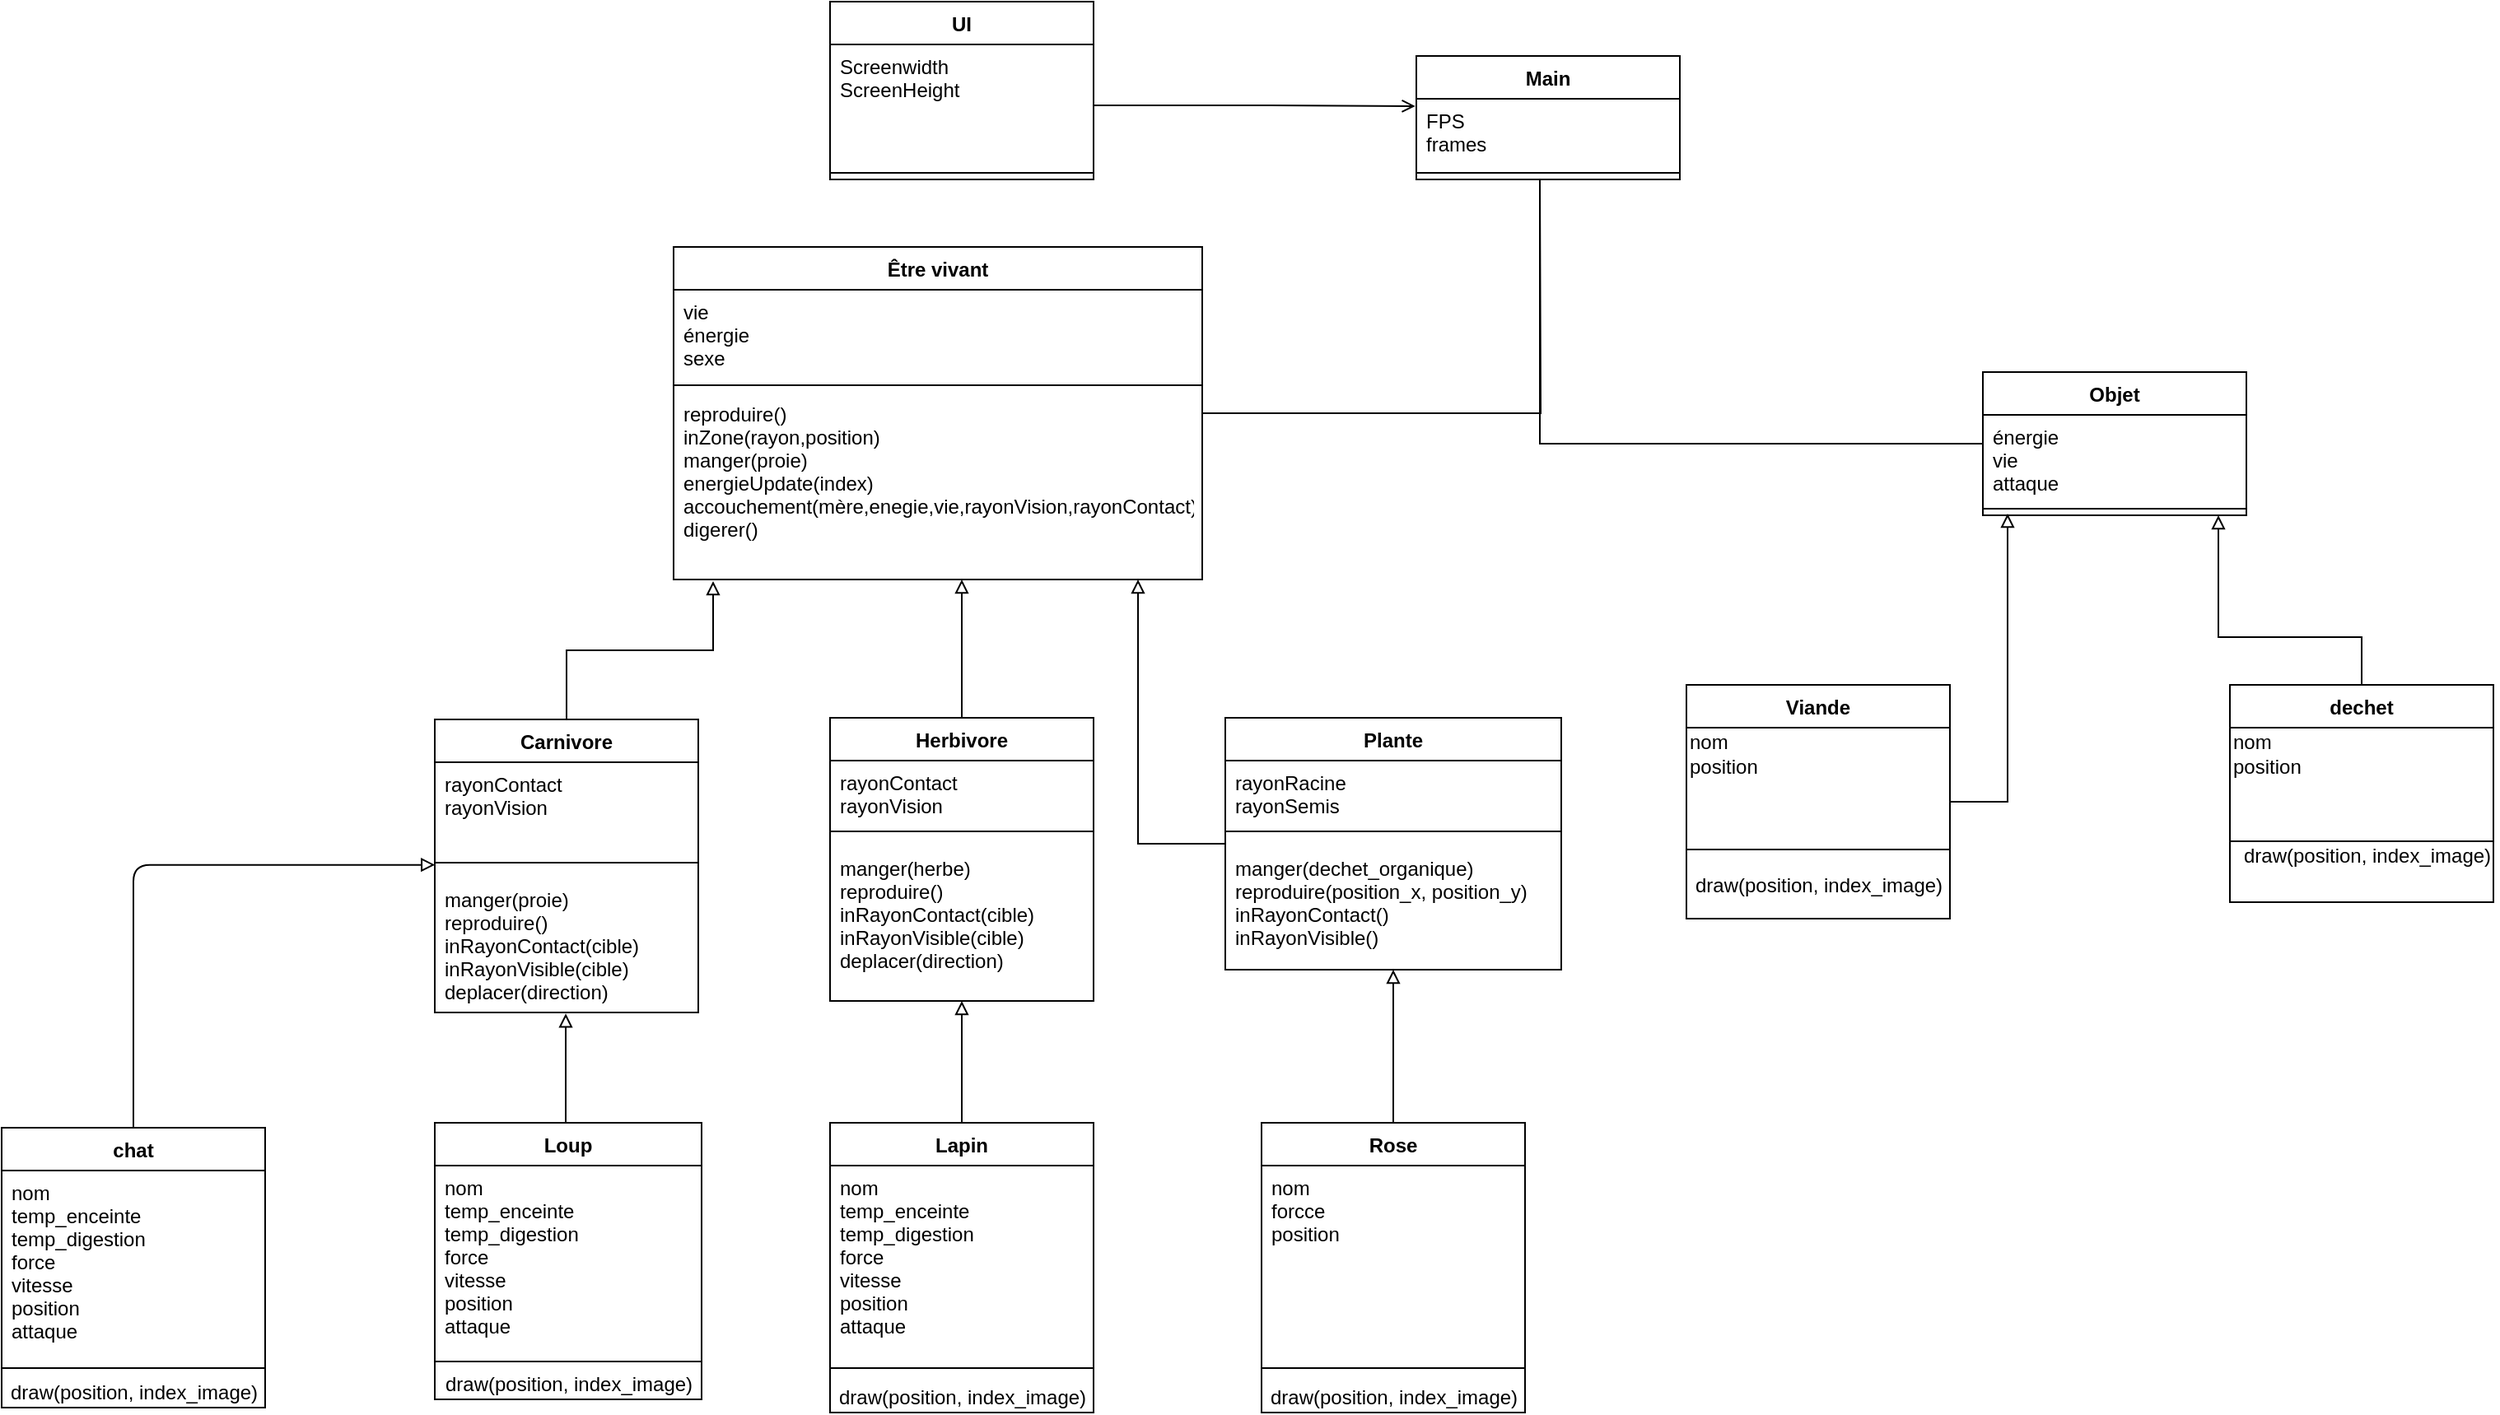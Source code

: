 <mxfile version="15.9.4" type="onedrive"><diagram id="C5RBs43oDa-KdzZeNtuy" name="Page-1"><mxGraphModel dx="2062" dy="1209" grid="0" gridSize="10" guides="1" tooltips="1" connect="1" arrows="1" fold="1" page="1" pageScale="1" pageWidth="2339" pageHeight="3300" background="none" math="0" shadow="0"><root><mxCell id="WIyWlLk6GJQsqaUBKTNV-0"/><mxCell id="WIyWlLk6GJQsqaUBKTNV-1" parent="WIyWlLk6GJQsqaUBKTNV-0"/><mxCell id="qqY5NxQBTnDj3dxJm5_0-12" style="edgeStyle=orthogonalEdgeStyle;orthogonalLoop=1;jettySize=auto;html=1;rounded=0;endArrow=none;endFill=0;" parent="WIyWlLk6GJQsqaUBKTNV-1" source="qqY5NxQBTnDj3dxJm5_0-4" edge="1"><mxGeometry relative="1" as="geometry"><mxPoint x="1131" y="274" as="targetPoint"/></mxGeometry></mxCell><mxCell id="qqY5NxQBTnDj3dxJm5_0-4" value="Être vivant" style="swimlane;fontStyle=1;align=center;verticalAlign=top;childLayout=stackLayout;horizontal=1;startSize=26;horizontalStack=0;resizeParent=1;resizeParentMax=0;resizeLast=0;collapsible=1;marginBottom=0;rounded=0;" parent="WIyWlLk6GJQsqaUBKTNV-1" vertex="1"><mxGeometry x="605" y="314" width="321" height="202" as="geometry"/></mxCell><mxCell id="qqY5NxQBTnDj3dxJm5_0-5" value="vie&#10;énergie&#10;sexe&#10;" style="text;strokeColor=none;fillColor=none;align=left;verticalAlign=top;spacingLeft=4;spacingRight=4;overflow=hidden;rotatable=0;points=[[0,0.5],[1,0.5]];portConstraint=eastwest;rounded=0;" parent="qqY5NxQBTnDj3dxJm5_0-4" vertex="1"><mxGeometry y="26" width="321" height="54" as="geometry"/></mxCell><mxCell id="qqY5NxQBTnDj3dxJm5_0-6" value="" style="line;strokeWidth=1;fillColor=none;align=left;verticalAlign=middle;spacingTop=-1;spacingLeft=3;spacingRight=3;rotatable=0;labelPosition=right;points=[];portConstraint=eastwest;rounded=0;" parent="qqY5NxQBTnDj3dxJm5_0-4" vertex="1"><mxGeometry y="80" width="321" height="8" as="geometry"/></mxCell><mxCell id="qqY5NxQBTnDj3dxJm5_0-7" value="reproduire()&#10;inZone(rayon,position)&#10;manger(proie)&#10;energieUpdate(index)&#10;accouchement(mère,enegie,vie,rayonVision,rayonContact)&#10;digerer()&#10;" style="text;strokeColor=none;fillColor=none;align=left;verticalAlign=top;spacingLeft=4;spacingRight=4;overflow=hidden;rotatable=0;points=[[0,0.5],[1,0.5]];portConstraint=eastwest;rounded=0;" parent="qqY5NxQBTnDj3dxJm5_0-4" vertex="1"><mxGeometry y="88" width="321" height="114" as="geometry"/></mxCell><mxCell id="qqY5NxQBTnDj3dxJm5_0-18" style="edgeStyle=orthogonalEdgeStyle;orthogonalLoop=1;jettySize=auto;html=1;rounded=0;endArrow=none;endFill=0;" parent="WIyWlLk6GJQsqaUBKTNV-1" source="qqY5NxQBTnDj3dxJm5_0-14" edge="1"><mxGeometry relative="1" as="geometry"><mxPoint x="1131" y="273" as="targetPoint"/><Array as="points"><mxPoint x="1131" y="434"/><mxPoint x="1131" y="283"/></Array></mxGeometry></mxCell><mxCell id="qqY5NxQBTnDj3dxJm5_0-14" value="Objet" style="swimlane;fontStyle=1;align=center;verticalAlign=top;childLayout=stackLayout;horizontal=1;startSize=26;horizontalStack=0;resizeParent=1;resizeParentMax=0;resizeLast=0;collapsible=1;marginBottom=0;rounded=0;" parent="WIyWlLk6GJQsqaUBKTNV-1" vertex="1"><mxGeometry x="1400" y="390" width="160" height="87" as="geometry"/></mxCell><mxCell id="qqY5NxQBTnDj3dxJm5_0-15" value="énergie&#10;vie&#10;attaque" style="text;strokeColor=none;fillColor=none;align=left;verticalAlign=top;spacingLeft=4;spacingRight=4;overflow=hidden;rotatable=0;points=[[0,0.5],[1,0.5]];portConstraint=eastwest;rounded=0;" parent="qqY5NxQBTnDj3dxJm5_0-14" vertex="1"><mxGeometry y="26" width="160" height="53" as="geometry"/></mxCell><mxCell id="qqY5NxQBTnDj3dxJm5_0-16" value="" style="line;strokeWidth=1;fillColor=none;align=left;verticalAlign=middle;spacingTop=-1;spacingLeft=3;spacingRight=3;rotatable=0;labelPosition=right;points=[];portConstraint=eastwest;rounded=0;" parent="qqY5NxQBTnDj3dxJm5_0-14" vertex="1"><mxGeometry y="79" width="160" height="8" as="geometry"/></mxCell><mxCell id="qqY5NxQBTnDj3dxJm5_0-27" style="edgeStyle=orthogonalEdgeStyle;orthogonalLoop=1;jettySize=auto;html=1;rounded=0;endArrow=block;endFill=0;" parent="WIyWlLk6GJQsqaUBKTNV-1" source="qqY5NxQBTnDj3dxJm5_0-23" edge="1"><mxGeometry relative="1" as="geometry"><mxPoint x="629" y="517" as="targetPoint"/><Array as="points"><mxPoint x="540" y="559"/><mxPoint x="629" y="559"/></Array></mxGeometry></mxCell><mxCell id="qqY5NxQBTnDj3dxJm5_0-23" value="Carnivore" style="swimlane;fontStyle=1;align=center;verticalAlign=top;childLayout=stackLayout;horizontal=1;startSize=26;horizontalStack=0;resizeParent=1;resizeParentMax=0;resizeLast=0;collapsible=1;marginBottom=0;rounded=0;" parent="WIyWlLk6GJQsqaUBKTNV-1" vertex="1"><mxGeometry x="460" y="601" width="160" height="178" as="geometry"/></mxCell><mxCell id="qqY5NxQBTnDj3dxJm5_0-24" value="rayonContact&#10;rayonVision&#10;" style="text;strokeColor=none;fillColor=none;align=left;verticalAlign=top;spacingLeft=4;spacingRight=4;overflow=hidden;rotatable=0;points=[[0,0.5],[1,0.5]];portConstraint=eastwest;rounded=0;" parent="qqY5NxQBTnDj3dxJm5_0-23" vertex="1"><mxGeometry y="26" width="160" height="52" as="geometry"/></mxCell><mxCell id="qqY5NxQBTnDj3dxJm5_0-25" value="" style="line;strokeWidth=1;fillColor=none;align=left;verticalAlign=middle;spacingTop=-1;spacingLeft=3;spacingRight=3;rotatable=0;labelPosition=right;points=[];portConstraint=eastwest;rounded=0;" parent="qqY5NxQBTnDj3dxJm5_0-23" vertex="1"><mxGeometry y="78" width="160" height="18" as="geometry"/></mxCell><mxCell id="qqY5NxQBTnDj3dxJm5_0-26" value="manger(proie)&#10;reproduire()&#10;inRayonContact(cible)&#10;inRayonVisible(cible)&#10;deplacer(direction)&#10;" style="text;strokeColor=none;fillColor=none;align=left;verticalAlign=top;spacingLeft=4;spacingRight=4;overflow=hidden;rotatable=0;points=[[0,0.5],[1,0.5]];portConstraint=eastwest;rounded=0;" parent="qqY5NxQBTnDj3dxJm5_0-23" vertex="1"><mxGeometry y="96" width="160" height="82" as="geometry"/></mxCell><mxCell id="qqY5NxQBTnDj3dxJm5_0-33" style="edgeStyle=orthogonalEdgeStyle;orthogonalLoop=1;jettySize=auto;html=1;rounded=0;endArrow=block;endFill=0;" parent="WIyWlLk6GJQsqaUBKTNV-1" source="qqY5NxQBTnDj3dxJm5_0-28" edge="1"><mxGeometry relative="1" as="geometry"><mxPoint x="780" y="516" as="targetPoint"/><Array as="points"><mxPoint x="780" y="516"/></Array></mxGeometry></mxCell><mxCell id="qqY5NxQBTnDj3dxJm5_0-28" value="Herbivore" style="swimlane;fontStyle=1;align=center;verticalAlign=top;childLayout=stackLayout;horizontal=1;startSize=26;horizontalStack=0;resizeParent=1;resizeParentMax=0;resizeLast=0;collapsible=1;marginBottom=0;rounded=0;" parent="WIyWlLk6GJQsqaUBKTNV-1" vertex="1"><mxGeometry x="700" y="600" width="160" height="172" as="geometry"/></mxCell><mxCell id="qqY5NxQBTnDj3dxJm5_0-29" value="rayonContact&#10;rayonVision&#10;&#10;&#10;" style="text;strokeColor=none;fillColor=none;align=left;verticalAlign=top;spacingLeft=4;spacingRight=4;overflow=hidden;rotatable=0;points=[[0,0.5],[1,0.5]];portConstraint=eastwest;rounded=0;" parent="qqY5NxQBTnDj3dxJm5_0-28" vertex="1"><mxGeometry y="26" width="160" height="34" as="geometry"/></mxCell><mxCell id="qqY5NxQBTnDj3dxJm5_0-30" value="" style="line;strokeWidth=1;fillColor=none;align=left;verticalAlign=middle;spacingTop=-1;spacingLeft=3;spacingRight=3;rotatable=0;labelPosition=right;points=[];portConstraint=eastwest;rounded=0;" parent="qqY5NxQBTnDj3dxJm5_0-28" vertex="1"><mxGeometry y="60" width="160" height="18" as="geometry"/></mxCell><mxCell id="qqY5NxQBTnDj3dxJm5_0-31" value="manger(herbe)&#10;reproduire()&#10;inRayonContact(cible)&#10;inRayonVisible(cible)&#10;deplacer(direction)&#10;&#10;&#10;" style="text;strokeColor=none;fillColor=none;align=left;verticalAlign=top;spacingLeft=4;spacingRight=4;overflow=hidden;rotatable=0;points=[[0,0.5],[1,0.5]];portConstraint=eastwest;rounded=0;" parent="qqY5NxQBTnDj3dxJm5_0-28" vertex="1"><mxGeometry y="78" width="160" height="94" as="geometry"/></mxCell><mxCell id="qqY5NxQBTnDj3dxJm5_0-38" style="edgeStyle=orthogonalEdgeStyle;orthogonalLoop=1;jettySize=auto;html=1;rounded=0;endArrow=block;endFill=0;" parent="WIyWlLk6GJQsqaUBKTNV-1" source="qqY5NxQBTnDj3dxJm5_0-34" edge="1"><mxGeometry relative="1" as="geometry"><mxPoint x="887" y="516" as="targetPoint"/><Array as="points"><mxPoint x="887" y="677"/><mxPoint x="887" y="516"/></Array></mxGeometry></mxCell><mxCell id="qqY5NxQBTnDj3dxJm5_0-34" value="Plante" style="swimlane;fontStyle=1;align=center;verticalAlign=top;childLayout=stackLayout;horizontal=1;startSize=26;horizontalStack=0;resizeParent=1;resizeParentMax=0;resizeLast=0;collapsible=1;marginBottom=0;rounded=0;" parent="WIyWlLk6GJQsqaUBKTNV-1" vertex="1"><mxGeometry x="940" y="600" width="204" height="153" as="geometry"/></mxCell><mxCell id="qqY5NxQBTnDj3dxJm5_0-35" value="rayonRacine&#10;rayonSemis&#10;&#10;&#10;" style="text;strokeColor=none;fillColor=none;align=left;verticalAlign=top;spacingLeft=4;spacingRight=4;overflow=hidden;rotatable=0;points=[[0,0.5],[1,0.5]];portConstraint=eastwest;rounded=0;" parent="qqY5NxQBTnDj3dxJm5_0-34" vertex="1"><mxGeometry y="26" width="204" height="34" as="geometry"/></mxCell><mxCell id="qqY5NxQBTnDj3dxJm5_0-36" value="" style="line;strokeWidth=1;fillColor=none;align=left;verticalAlign=middle;spacingTop=-1;spacingLeft=3;spacingRight=3;rotatable=0;labelPosition=right;points=[];portConstraint=eastwest;rounded=0;" parent="qqY5NxQBTnDj3dxJm5_0-34" vertex="1"><mxGeometry y="60" width="204" height="18" as="geometry"/></mxCell><mxCell id="qqY5NxQBTnDj3dxJm5_0-37" value="manger(dechet_organique)&#10;reproduire(position_x, position_y)&#10;inRayonContact()&#10;inRayonVisible()&#10;&#10;" style="text;strokeColor=none;fillColor=none;align=left;verticalAlign=top;spacingLeft=4;spacingRight=4;overflow=hidden;rotatable=0;points=[[0,0.5],[1,0.5]];portConstraint=eastwest;rounded=0;" parent="qqY5NxQBTnDj3dxJm5_0-34" vertex="1"><mxGeometry y="78" width="204" height="75" as="geometry"/></mxCell><mxCell id="qqY5NxQBTnDj3dxJm5_0-44" style="edgeStyle=orthogonalEdgeStyle;orthogonalLoop=1;jettySize=auto;html=1;rounded=0;endArrow=block;endFill=0;" parent="WIyWlLk6GJQsqaUBKTNV-1" source="qqY5NxQBTnDj3dxJm5_0-39" edge="1"><mxGeometry relative="1" as="geometry"><mxPoint x="1415" y="476" as="targetPoint"/><Array as="points"><mxPoint x="1415" y="651"/><mxPoint x="1415" y="476"/></Array></mxGeometry></mxCell><mxCell id="qqY5NxQBTnDj3dxJm5_0-39" value="Viande" style="swimlane;fontStyle=1;align=center;verticalAlign=top;childLayout=stackLayout;horizontal=1;startSize=26;horizontalStack=0;resizeParent=1;resizeParentMax=0;resizeLast=0;collapsible=1;marginBottom=0;rounded=0;" parent="WIyWlLk6GJQsqaUBKTNV-1" vertex="1"><mxGeometry x="1220" y="580" width="160" height="142" as="geometry"><mxRectangle x="1220" y="580" width="70" height="26" as="alternateBounds"/></mxGeometry></mxCell><mxCell id="qqY5NxQBTnDj3dxJm5_0-56" value="nom&lt;br&gt;position" style="text;html=1;align=left;verticalAlign=middle;resizable=0;points=[];autosize=1;strokeColor=none;fillColor=none;rounded=0;" parent="qqY5NxQBTnDj3dxJm5_0-39" vertex="1"><mxGeometry y="26" width="160" height="32" as="geometry"/></mxCell><mxCell id="qqY5NxQBTnDj3dxJm5_0-41" value="" style="line;strokeWidth=1;fillColor=none;align=left;verticalAlign=middle;spacingTop=-1;spacingLeft=3;spacingRight=3;rotatable=0;labelPosition=right;points=[];portConstraint=eastwest;rounded=0;" parent="qqY5NxQBTnDj3dxJm5_0-39" vertex="1"><mxGeometry y="58" width="160" height="84" as="geometry"/></mxCell><mxCell id="qqY5NxQBTnDj3dxJm5_0-49" style="edgeStyle=orthogonalEdgeStyle;orthogonalLoop=1;jettySize=auto;html=1;rounded=0;endArrow=block;endFill=0;" parent="WIyWlLk6GJQsqaUBKTNV-1" source="qqY5NxQBTnDj3dxJm5_0-45" edge="1"><mxGeometry relative="1" as="geometry"><Array as="points"><mxPoint x="1630" y="551"/><mxPoint x="1543" y="551"/><mxPoint x="1543" y="477"/></Array><mxPoint x="1543" y="477" as="targetPoint"/></mxGeometry></mxCell><mxCell id="qqY5NxQBTnDj3dxJm5_0-45" value="dechet" style="swimlane;fontStyle=1;align=center;verticalAlign=top;childLayout=stackLayout;horizontal=1;startSize=26;horizontalStack=0;resizeParent=1;resizeParentMax=0;resizeLast=0;collapsible=1;marginBottom=0;rounded=0;" parent="WIyWlLk6GJQsqaUBKTNV-1" vertex="1"><mxGeometry x="1550" y="580" width="160" height="132" as="geometry"/></mxCell><mxCell id="qqY5NxQBTnDj3dxJm5_0-57" value="nom&lt;br&gt;position" style="text;html=1;align=left;verticalAlign=middle;resizable=0;points=[];autosize=1;strokeColor=none;fillColor=none;rounded=0;" parent="qqY5NxQBTnDj3dxJm5_0-45" vertex="1"><mxGeometry y="26" width="160" height="32" as="geometry"/></mxCell><mxCell id="qqY5NxQBTnDj3dxJm5_0-47" value="" style="line;strokeWidth=1;fillColor=none;align=left;verticalAlign=middle;spacingTop=-1;spacingLeft=3;spacingRight=3;rotatable=0;labelPosition=right;points=[];portConstraint=eastwest;rounded=0;" parent="qqY5NxQBTnDj3dxJm5_0-45" vertex="1"><mxGeometry y="58" width="160" height="74" as="geometry"/></mxCell><mxCell id="qqY5NxQBTnDj3dxJm5_0-58" style="edgeStyle=orthogonalEdgeStyle;orthogonalLoop=1;jettySize=auto;html=1;entryX=0.497;entryY=1.008;entryDx=0;entryDy=0;entryPerimeter=0;rounded=0;endArrow=block;endFill=0;" parent="WIyWlLk6GJQsqaUBKTNV-1" source="qqY5NxQBTnDj3dxJm5_0-50" target="qqY5NxQBTnDj3dxJm5_0-26" edge="1"><mxGeometry relative="1" as="geometry"><Array as="points"><mxPoint x="540" y="813"/></Array></mxGeometry></mxCell><mxCell id="qqY5NxQBTnDj3dxJm5_0-50" value="Loup" style="swimlane;fontStyle=1;align=center;verticalAlign=top;childLayout=stackLayout;horizontal=1;startSize=26;horizontalStack=0;resizeParent=1;resizeParentMax=0;resizeLast=0;collapsible=1;marginBottom=0;rounded=0;" parent="WIyWlLk6GJQsqaUBKTNV-1" vertex="1"><mxGeometry x="460" y="846" width="162" height="168" as="geometry"><mxRectangle x="330" y="800" width="60" height="26" as="alternateBounds"/></mxGeometry></mxCell><mxCell id="qqY5NxQBTnDj3dxJm5_0-51" value="nom&#10;temp_enceinte&#10;temp_digestion&#10;force&#10;vitesse&#10;position&#10;attaque" style="text;strokeColor=none;fillColor=none;align=left;verticalAlign=top;spacingLeft=4;spacingRight=4;overflow=hidden;rotatable=0;points=[[0,0.5],[1,0.5]];portConstraint=eastwest;rounded=0;" parent="qqY5NxQBTnDj3dxJm5_0-50" vertex="1"><mxGeometry y="26" width="162" height="114" as="geometry"/></mxCell><mxCell id="qqY5NxQBTnDj3dxJm5_0-52" value="" style="line;strokeWidth=1;fillColor=none;align=left;verticalAlign=middle;spacingTop=-1;spacingLeft=3;spacingRight=3;rotatable=0;labelPosition=right;points=[];portConstraint=eastwest;rounded=0;" parent="qqY5NxQBTnDj3dxJm5_0-50" vertex="1"><mxGeometry y="140" width="162" height="10" as="geometry"/></mxCell><mxCell id="9" value="draw(position, index_image)" style="text;html=1;align=center;verticalAlign=middle;resizable=0;points=[];autosize=1;strokeColor=none;" parent="qqY5NxQBTnDj3dxJm5_0-50" vertex="1"><mxGeometry y="150" width="162" height="18" as="geometry"/></mxCell><mxCell id="qqY5NxQBTnDj3dxJm5_0-87" style="edgeStyle=orthogonalEdgeStyle;orthogonalLoop=1;jettySize=auto;html=1;entryX=0.5;entryY=1;entryDx=0;entryDy=0;entryPerimeter=0;endArrow=block;endFill=0;" parent="WIyWlLk6GJQsqaUBKTNV-1" source="qqY5NxQBTnDj3dxJm5_0-59" target="qqY5NxQBTnDj3dxJm5_0-31" edge="1"><mxGeometry relative="1" as="geometry"/></mxCell><mxCell id="qqY5NxQBTnDj3dxJm5_0-59" value="Lapin" style="swimlane;fontStyle=1;align=center;verticalAlign=top;childLayout=stackLayout;horizontal=1;startSize=26;horizontalStack=0;resizeParent=1;resizeParentMax=0;resizeLast=0;collapsible=1;marginBottom=0;rounded=0;" parent="WIyWlLk6GJQsqaUBKTNV-1" vertex="1"><mxGeometry x="700" y="846" width="160" height="176" as="geometry"/></mxCell><mxCell id="qqY5NxQBTnDj3dxJm5_0-60" value="nom&#10;temp_enceinte&#10;temp_digestion&#10;force&#10;vitesse&#10;position&#10;attaque" style="text;strokeColor=none;fillColor=none;align=left;verticalAlign=top;spacingLeft=4;spacingRight=4;overflow=hidden;rotatable=0;points=[[0,0.5],[1,0.5]];portConstraint=eastwest;rounded=0;" parent="qqY5NxQBTnDj3dxJm5_0-59" vertex="1"><mxGeometry y="26" width="160" height="114" as="geometry"/></mxCell><mxCell id="qqY5NxQBTnDj3dxJm5_0-61" value="" style="line;strokeWidth=1;fillColor=none;align=left;verticalAlign=middle;spacingTop=-1;spacingLeft=3;spacingRight=3;rotatable=0;labelPosition=right;points=[];portConstraint=eastwest;rounded=0;" parent="qqY5NxQBTnDj3dxJm5_0-59" vertex="1"><mxGeometry y="140" width="160" height="18" as="geometry"/></mxCell><mxCell id="14" value="draw(position, index_image)" style="text;html=1;align=center;verticalAlign=middle;resizable=0;points=[];autosize=1;strokeColor=none;" parent="qqY5NxQBTnDj3dxJm5_0-59" vertex="1"><mxGeometry y="158" width="160" height="18" as="geometry"/></mxCell><mxCell id="qqY5NxQBTnDj3dxJm5_0-89" style="edgeStyle=orthogonalEdgeStyle;orthogonalLoop=1;jettySize=auto;html=1;entryX=0.5;entryY=1;entryDx=0;entryDy=0;entryPerimeter=0;endArrow=block;endFill=0;" parent="WIyWlLk6GJQsqaUBKTNV-1" source="qqY5NxQBTnDj3dxJm5_0-65" target="qqY5NxQBTnDj3dxJm5_0-37" edge="1"><mxGeometry relative="1" as="geometry"><Array as="points"><mxPoint x="1042" y="819"/><mxPoint x="1042" y="819"/></Array></mxGeometry></mxCell><mxCell id="qqY5NxQBTnDj3dxJm5_0-65" value="Rose" style="swimlane;fontStyle=1;align=center;verticalAlign=top;childLayout=stackLayout;horizontal=1;startSize=26;horizontalStack=0;resizeParent=1;resizeParentMax=0;resizeLast=0;collapsible=1;marginBottom=0;rounded=0;" parent="WIyWlLk6GJQsqaUBKTNV-1" vertex="1"><mxGeometry x="962" y="846" width="160" height="176" as="geometry"/></mxCell><mxCell id="qqY5NxQBTnDj3dxJm5_0-66" value="nom&#10;forcce&#10;position" style="text;strokeColor=none;fillColor=none;align=left;verticalAlign=top;spacingLeft=4;spacingRight=4;overflow=hidden;rotatable=0;points=[[0,0.5],[1,0.5]];portConstraint=eastwest;rounded=0;" parent="qqY5NxQBTnDj3dxJm5_0-65" vertex="1"><mxGeometry y="26" width="160" height="114" as="geometry"/></mxCell><mxCell id="qqY5NxQBTnDj3dxJm5_0-67" value="" style="line;strokeWidth=1;fillColor=none;align=left;verticalAlign=middle;spacingTop=-1;spacingLeft=3;spacingRight=3;rotatable=0;labelPosition=right;points=[];portConstraint=eastwest;rounded=0;" parent="qqY5NxQBTnDj3dxJm5_0-65" vertex="1"><mxGeometry y="140" width="160" height="18" as="geometry"/></mxCell><mxCell id="15" value="draw(position, index_image)" style="text;html=1;align=center;verticalAlign=middle;resizable=0;points=[];autosize=1;strokeColor=none;" parent="qqY5NxQBTnDj3dxJm5_0-65" vertex="1"><mxGeometry y="158" width="160" height="18" as="geometry"/></mxCell><mxCell id="qqY5NxQBTnDj3dxJm5_0-74" value="Main" style="swimlane;fontStyle=1;align=center;verticalAlign=top;childLayout=stackLayout;horizontal=1;startSize=26;horizontalStack=0;resizeParent=1;resizeParentMax=0;resizeLast=0;collapsible=1;marginBottom=0;rounded=0;" parent="WIyWlLk6GJQsqaUBKTNV-1" vertex="1"><mxGeometry x="1056" y="198" width="160" height="75" as="geometry"/></mxCell><mxCell id="qqY5NxQBTnDj3dxJm5_0-75" value="FPS&#10;frames" style="text;strokeColor=none;fillColor=none;align=left;verticalAlign=top;spacingLeft=4;spacingRight=4;overflow=hidden;rotatable=0;points=[[0,0.5],[1,0.5]];portConstraint=eastwest;rounded=0;" parent="qqY5NxQBTnDj3dxJm5_0-74" vertex="1"><mxGeometry y="26" width="160" height="41" as="geometry"/></mxCell><mxCell id="qqY5NxQBTnDj3dxJm5_0-76" value="" style="line;strokeWidth=1;fillColor=none;align=left;verticalAlign=middle;spacingTop=-1;spacingLeft=3;spacingRight=3;rotatable=0;labelPosition=right;points=[];portConstraint=eastwest;rounded=0;" parent="qqY5NxQBTnDj3dxJm5_0-74" vertex="1"><mxGeometry y="67" width="160" height="8" as="geometry"/></mxCell><mxCell id="qqY5NxQBTnDj3dxJm5_0-78" value="UI" style="swimlane;fontStyle=1;align=center;verticalAlign=top;childLayout=stackLayout;horizontal=1;startSize=26;horizontalStack=0;resizeParent=1;resizeParentMax=0;resizeLast=0;collapsible=1;marginBottom=0;rounded=0;" parent="WIyWlLk6GJQsqaUBKTNV-1" vertex="1"><mxGeometry x="700" y="165" width="160" height="108" as="geometry"/></mxCell><mxCell id="qqY5NxQBTnDj3dxJm5_0-79" value="Screenwidth&#10;ScreenHeight" style="text;strokeColor=none;fillColor=none;align=left;verticalAlign=top;spacingLeft=4;spacingRight=4;overflow=hidden;rotatable=0;points=[[0,0.5],[1,0.5]];portConstraint=eastwest;rounded=0;" parent="qqY5NxQBTnDj3dxJm5_0-78" vertex="1"><mxGeometry y="26" width="160" height="74" as="geometry"/></mxCell><mxCell id="qqY5NxQBTnDj3dxJm5_0-80" value="" style="line;strokeWidth=1;fillColor=none;align=left;verticalAlign=middle;spacingTop=-1;spacingLeft=3;spacingRight=3;rotatable=0;labelPosition=right;points=[];portConstraint=eastwest;rounded=0;" parent="qqY5NxQBTnDj3dxJm5_0-78" vertex="1"><mxGeometry y="100" width="160" height="8" as="geometry"/></mxCell><mxCell id="8" style="edgeStyle=orthogonalEdgeStyle;html=1;exitX=0.5;exitY=0;exitDx=0;exitDy=0;entryX=0.001;entryY=0.575;entryDx=0;entryDy=0;entryPerimeter=0;endArrow=block;endFill=0;" parent="WIyWlLk6GJQsqaUBKTNV-1" source="5" target="qqY5NxQBTnDj3dxJm5_0-25" edge="1"><mxGeometry relative="1" as="geometry"><mxPoint x="300" y="745" as="targetPoint"/></mxGeometry></mxCell><mxCell id="5" value="chat" style="swimlane;fontStyle=1;align=center;verticalAlign=top;childLayout=stackLayout;horizontal=1;startSize=26;horizontalStack=0;resizeParent=1;resizeParentMax=0;resizeLast=0;collapsible=1;marginBottom=0;rounded=0;" parent="WIyWlLk6GJQsqaUBKTNV-1" vertex="1"><mxGeometry x="197" y="849" width="160" height="170" as="geometry"><mxRectangle x="330" y="800" width="60" height="26" as="alternateBounds"/></mxGeometry></mxCell><mxCell id="6" value="nom&#10;temp_enceinte&#10;temp_digestion&#10;force&#10;vitesse&#10;position&#10;attaque" style="text;strokeColor=none;fillColor=none;align=left;verticalAlign=top;spacingLeft=4;spacingRight=4;overflow=hidden;rotatable=0;points=[[0,0.5],[1,0.5]];portConstraint=eastwest;rounded=0;" parent="5" vertex="1"><mxGeometry y="26" width="160" height="114" as="geometry"/></mxCell><mxCell id="7" value="" style="line;strokeWidth=1;fillColor=none;align=left;verticalAlign=middle;spacingTop=-1;spacingLeft=3;spacingRight=3;rotatable=0;labelPosition=right;points=[];portConstraint=eastwest;rounded=0;" parent="5" vertex="1"><mxGeometry y="140" width="160" height="12" as="geometry"/></mxCell><mxCell id="10" value="draw(position, index_image)" style="text;html=1;align=center;verticalAlign=middle;resizable=0;points=[];autosize=1;strokeColor=none;" parent="5" vertex="1"><mxGeometry y="152" width="160" height="18" as="geometry"/></mxCell><mxCell id="16" value="draw(position, index_image)" style="text;html=1;align=center;verticalAlign=middle;resizable=0;points=[];autosize=1;strokeColor=none;" parent="WIyWlLk6GJQsqaUBKTNV-1" vertex="1"><mxGeometry x="1220" y="693" width="160" height="18" as="geometry"/></mxCell><mxCell id="17" value="draw(position, index_image)" style="text;html=1;align=center;verticalAlign=middle;resizable=0;points=[];autosize=1;strokeColor=none;" parent="WIyWlLk6GJQsqaUBKTNV-1" vertex="1"><mxGeometry x="1553" y="675" width="160" height="18" as="geometry"/></mxCell><mxCell id="18" style="edgeStyle=orthogonalEdgeStyle;html=1;endArrow=open;endFill=0;entryX=-0.004;entryY=0.109;entryDx=0;entryDy=0;entryPerimeter=0;" parent="WIyWlLk6GJQsqaUBKTNV-1" source="qqY5NxQBTnDj3dxJm5_0-79" target="qqY5NxQBTnDj3dxJm5_0-75" edge="1"><mxGeometry relative="1" as="geometry"><mxPoint x="1050" y="228" as="targetPoint"/></mxGeometry></mxCell></root></mxGraphModel></diagram></mxfile>